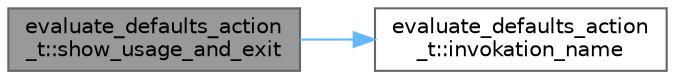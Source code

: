 digraph "evaluate_defaults_action_t::show_usage_and_exit"
{
 // LATEX_PDF_SIZE
  bgcolor="transparent";
  edge [fontname=Helvetica,fontsize=10,labelfontname=Helvetica,labelfontsize=10];
  node [fontname=Helvetica,fontsize=10,shape=box,height=0.2,width=0.4];
  rankdir="LR";
  Node1 [id="Node000001",label="evaluate_defaults_action\l_t::show_usage_and_exit",height=0.2,width=0.4,color="gray40", fillcolor="grey60", style="filled", fontcolor="black",tooltip=" "];
  Node1 -> Node2 [id="edge1_Node000001_Node000002",color="steelblue1",style="solid",tooltip=" "];
  Node2 [id="Node000002",label="evaluate_defaults_action\l_t::invokation_name",height=0.2,width=0.4,color="grey40", fillcolor="white", style="filled",URL="$structevaluate__defaults__action__t.html#a5faf1881667487538eb01faf287258ff",tooltip=" "];
}

